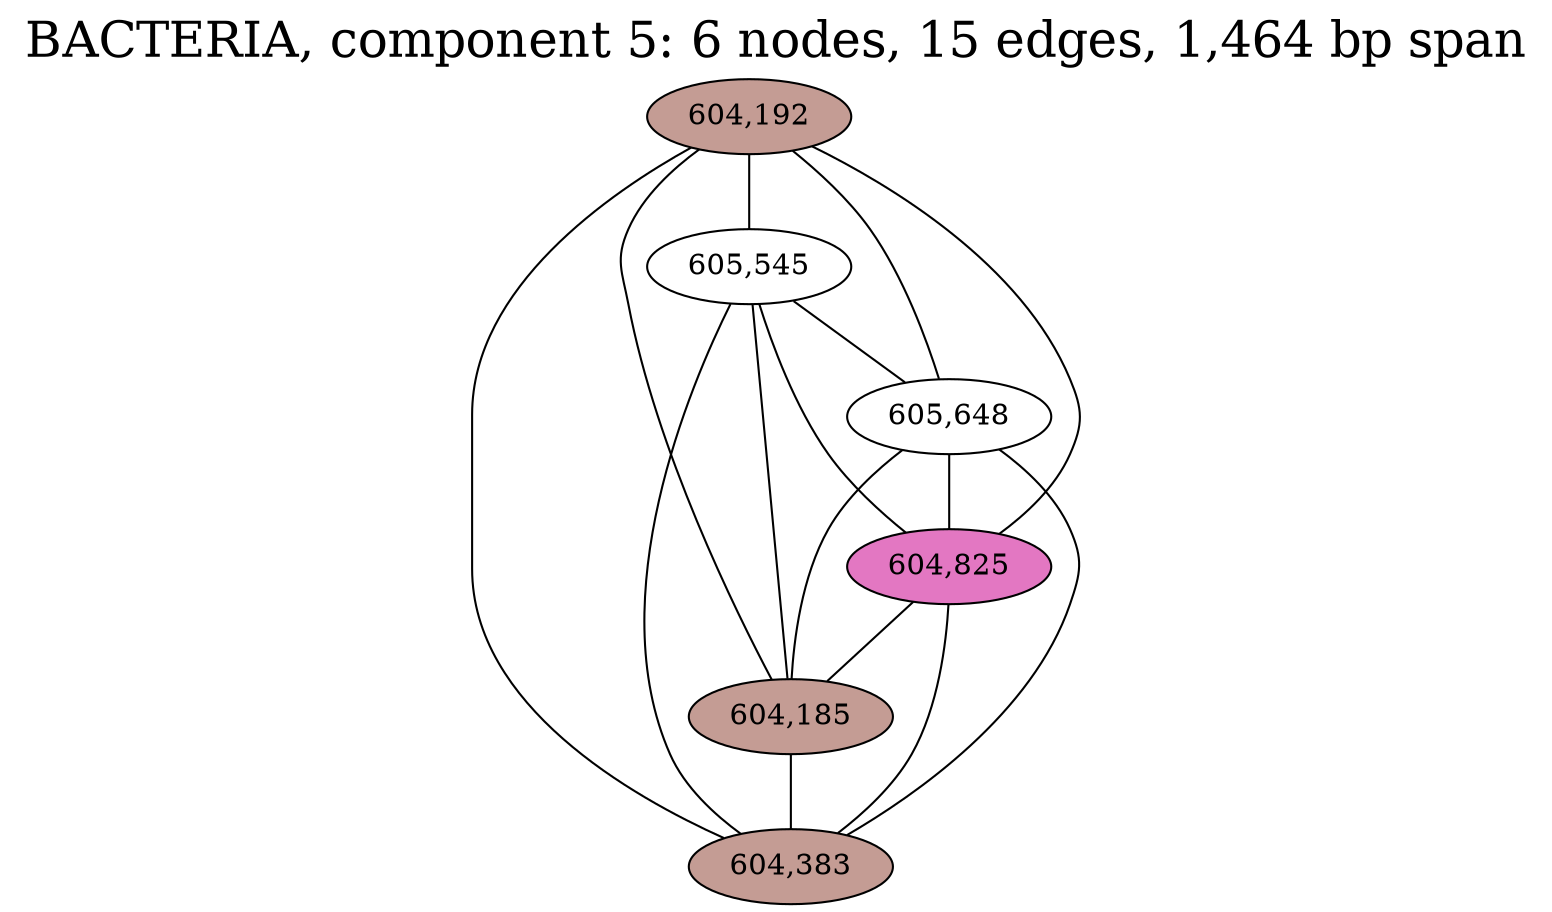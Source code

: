graph BACTERIA_cc5 {
	overlap="prism50";
	outputorder="edgesfirst";
	label="BACTERIA, component 5: 6 nodes, 15 edges, 1,464 bp span";
	labelloc="t";
	fontsize=24;
	"604,192" [style="filled", fillcolor="#c49c94", fontcolor="#000000"];
	"605,545" [style="filled", fillcolor="#ffffff", fontcolor="#000000"];
	"605,648" [style="filled", fillcolor="#ffffff", fontcolor="#000000"];
	"604,825" [style="filled", fillcolor="#e377c2", fontcolor="#000000"];
	"604,185" [style="filled", fillcolor="#c49c94", fontcolor="#000000"];
	"604,383" [style="filled", fillcolor="#c49c94", fontcolor="#000000"];
	"604,192" -- "604,185";
	"604,192" -- "604,383";
	"604,192" -- "604,825";
	"604,192" -- "605,545";
	"604,192" -- "605,648";
	"605,545" -- "604,185";
	"605,545" -- "604,383";
	"605,545" -- "604,825";
	"605,545" -- "605,648";
	"605,648" -- "604,185";
	"605,648" -- "604,383";
	"605,648" -- "604,825";
	"604,825" -- "604,185";
	"604,825" -- "604,383";
	"604,185" -- "604,383";
}